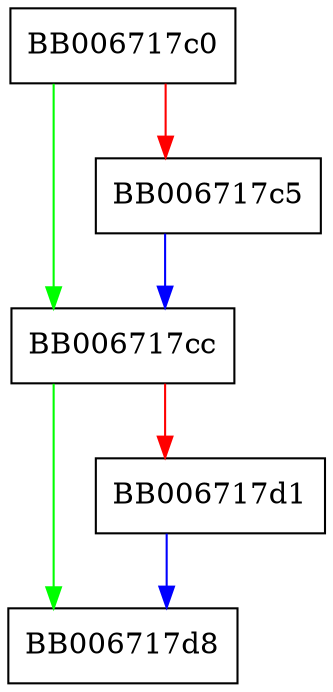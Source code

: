 digraph X509_ACERT_get0_signature {
  node [shape="box"];
  graph [splines=ortho];
  BB006717c0 -> BB006717cc [color="green"];
  BB006717c0 -> BB006717c5 [color="red"];
  BB006717c5 -> BB006717cc [color="blue"];
  BB006717cc -> BB006717d8 [color="green"];
  BB006717cc -> BB006717d1 [color="red"];
  BB006717d1 -> BB006717d8 [color="blue"];
}